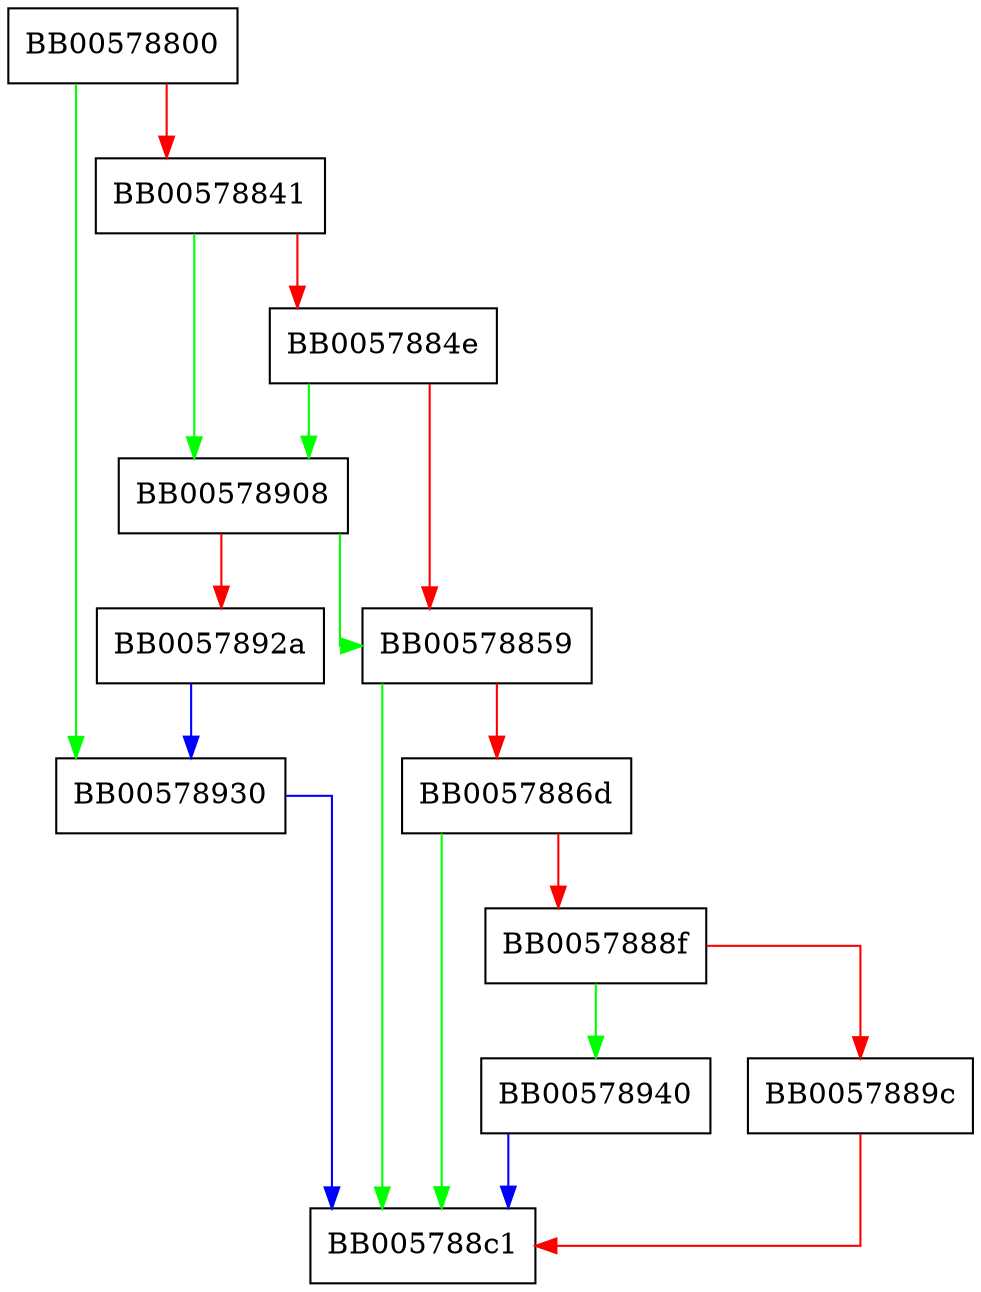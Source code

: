 digraph SCT_CTX_set1_issuer {
  node [shape="box"];
  graph [splines=ortho];
  BB00578800 -> BB00578930 [color="green"];
  BB00578800 -> BB00578841 [color="red"];
  BB00578841 -> BB00578908 [color="green"];
  BB00578841 -> BB0057884e [color="red"];
  BB0057884e -> BB00578908 [color="green"];
  BB0057884e -> BB00578859 [color="red"];
  BB00578859 -> BB005788c1 [color="green"];
  BB00578859 -> BB0057886d [color="red"];
  BB0057886d -> BB005788c1 [color="green"];
  BB0057886d -> BB0057888f [color="red"];
  BB0057888f -> BB00578940 [color="green"];
  BB0057888f -> BB0057889c [color="red"];
  BB0057889c -> BB005788c1 [color="red"];
  BB00578908 -> BB00578859 [color="green"];
  BB00578908 -> BB0057892a [color="red"];
  BB0057892a -> BB00578930 [color="blue"];
  BB00578930 -> BB005788c1 [color="blue"];
  BB00578940 -> BB005788c1 [color="blue"];
}